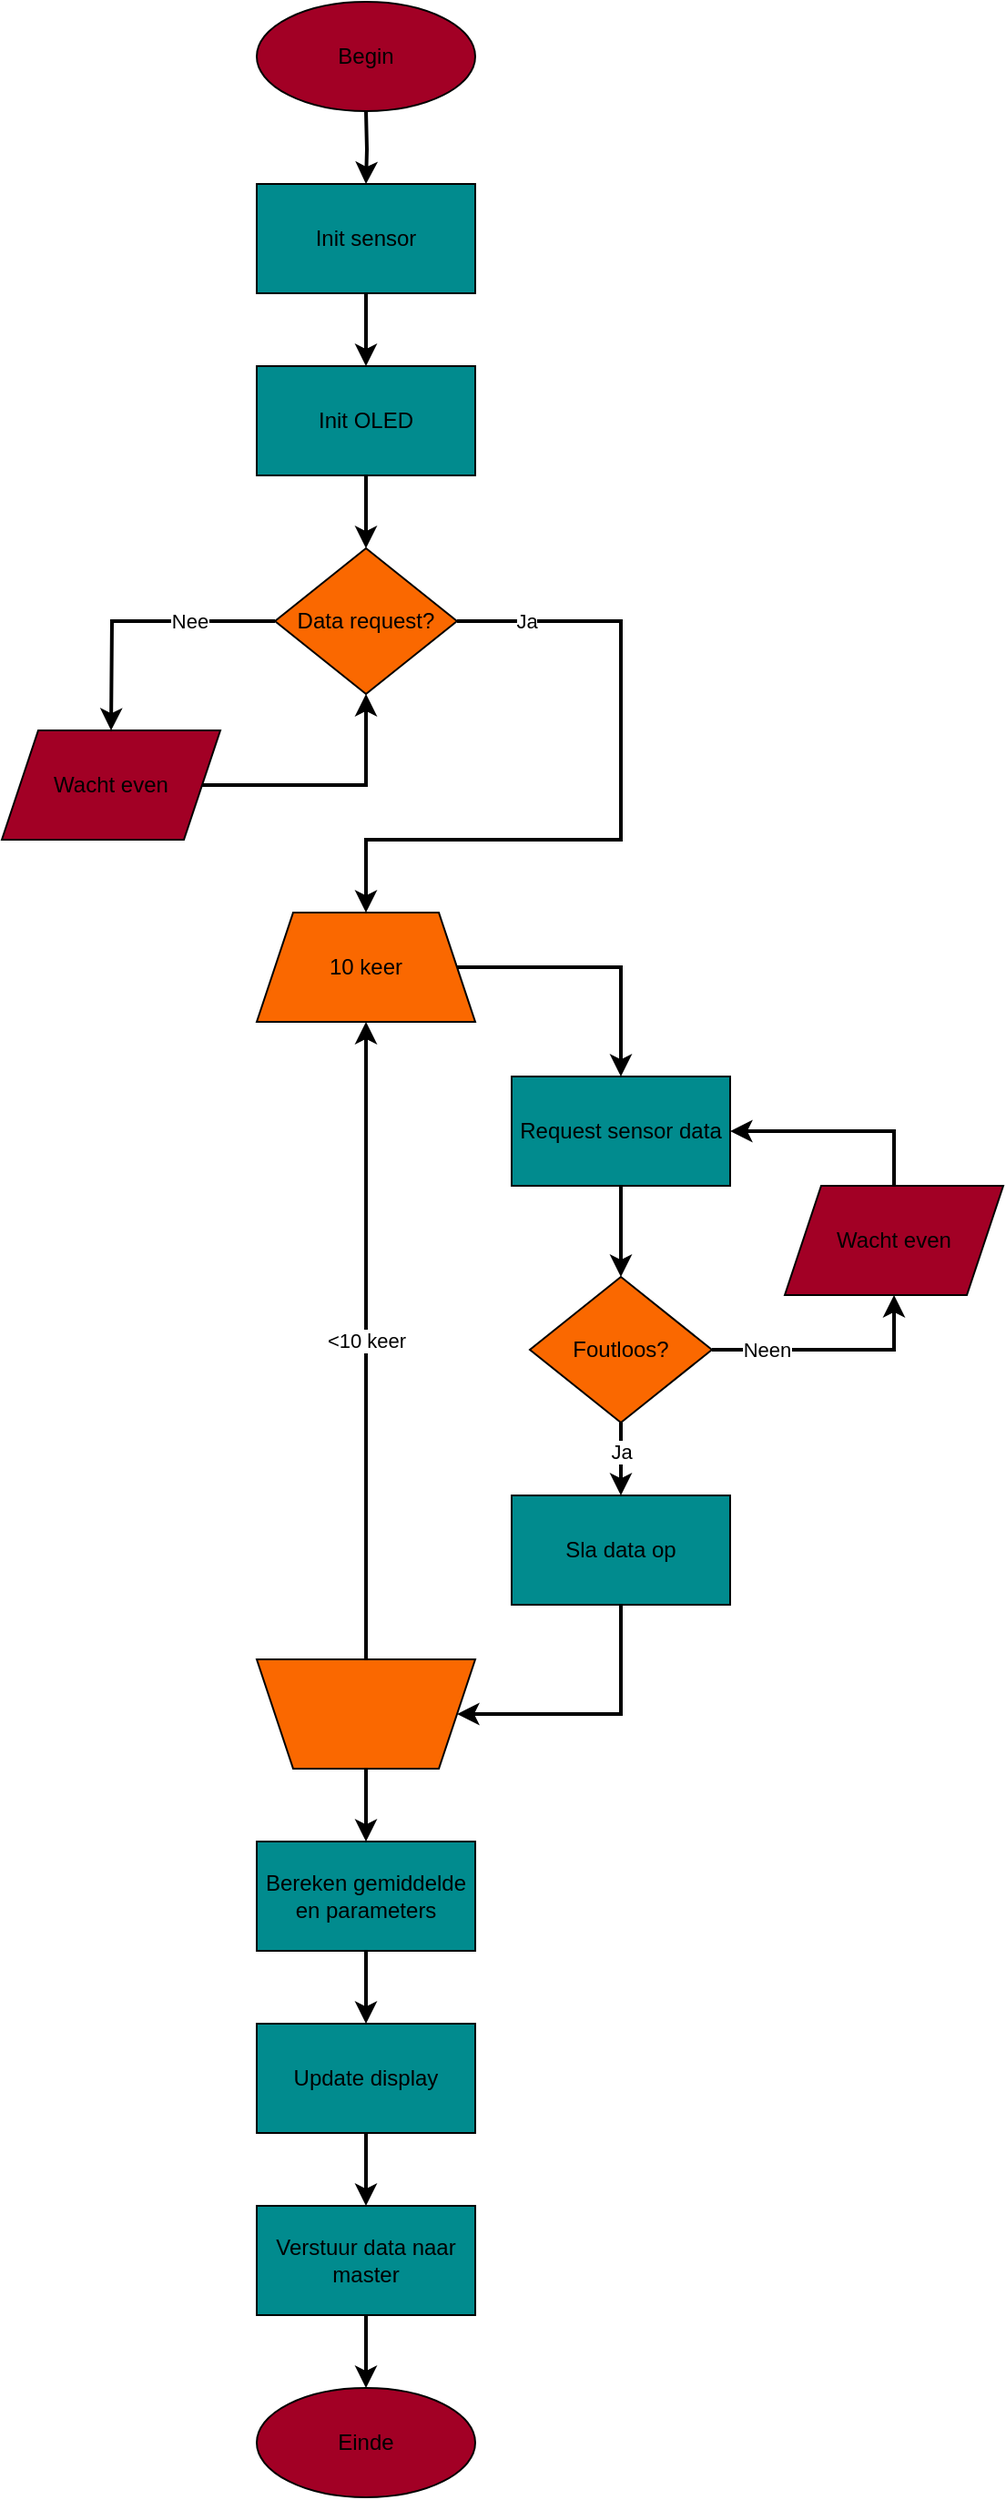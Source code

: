 <mxfile version="20.8.20" type="device"><diagram name="Page-1" id="SFaa76nzbuRQjHzjm0mf"><mxGraphModel dx="1050" dy="541" grid="1" gridSize="10" guides="1" tooltips="1" connect="1" arrows="1" fold="1" page="1" pageScale="1" pageWidth="850" pageHeight="1100" math="0" shadow="0"><root><mxCell id="0"/><mxCell id="1" parent="0"/><mxCell id="lo88TfjrB-7DeSYNPNe--3" value="" style="edgeStyle=orthogonalEdgeStyle;rounded=0;orthogonalLoop=1;jettySize=auto;html=1;strokeWidth=2;fontColor=#000000;" parent="1" source="KFWzpLGOeIqCFt7dOpgA-2" target="lo88TfjrB-7DeSYNPNe--2" edge="1"><mxGeometry relative="1" as="geometry"/></mxCell><mxCell id="KFWzpLGOeIqCFt7dOpgA-2" value="Init sensor" style="rounded=0;whiteSpace=wrap;html=1;fontColor=#000000;fillColor=#018B8E;strokeColor=#000000;" parent="1" vertex="1"><mxGeometry x="340" y="160" width="120" height="60" as="geometry"/></mxCell><mxCell id="0MuI0LjOsrK31GwKOusI-2" value="" style="edgeStyle=orthogonalEdgeStyle;rounded=0;orthogonalLoop=1;jettySize=auto;html=1;strokeWidth=2;fontColor=#000000;" parent="1" source="KFWzpLGOeIqCFt7dOpgA-4" target="0MuI0LjOsrK31GwKOusI-1" edge="1"><mxGeometry relative="1" as="geometry"/></mxCell><mxCell id="0MuI0LjOsrK31GwKOusI-11" style="edgeStyle=orthogonalEdgeStyle;rounded=0;orthogonalLoop=1;jettySize=auto;html=1;strokeWidth=2;fontColor=#000000;exitX=0.5;exitY=0;exitDx=0;exitDy=0;" parent="1" source="0MuI0LjOsrK31GwKOusI-10" target="KFWzpLGOeIqCFt7dOpgA-4" edge="1"><mxGeometry relative="1" as="geometry"/></mxCell><mxCell id="KFWzpLGOeIqCFt7dOpgA-4" value="Request sensor data" style="rounded=0;whiteSpace=wrap;html=1;fontColor=#000000;fillColor=#018B8E;strokeColor=#000000;" parent="1" vertex="1"><mxGeometry x="480" y="650" width="120" height="60" as="geometry"/></mxCell><mxCell id="KFWzpLGOeIqCFt7dOpgA-26" value="Nee" style="edgeStyle=orthogonalEdgeStyle;rounded=0;orthogonalLoop=1;jettySize=auto;html=1;exitX=0;exitY=0.5;exitDx=0;exitDy=0;entryX=0.5;entryY=0;entryDx=0;entryDy=0;strokeWidth=2;fontColor=#000000;" parent="1" source="KFWzpLGOeIqCFt7dOpgA-22" edge="1"><mxGeometry x="-0.375" relative="1" as="geometry"><mxPoint x="-1" as="offset"/><mxPoint x="260.01" y="460.0" as="targetPoint"/></mxGeometry></mxCell><mxCell id="KFWzpLGOeIqCFt7dOpgA-22" value="Data request?" style="rhombus;whiteSpace=wrap;html=1;strokeColor=#000000;fontColor=#000000;fillColor=#fa6800;" parent="1" vertex="1"><mxGeometry x="350.01" y="360" width="100" height="80" as="geometry"/></mxCell><mxCell id="KFWzpLGOeIqCFt7dOpgA-27" style="edgeStyle=orthogonalEdgeStyle;rounded=0;orthogonalLoop=1;jettySize=auto;html=1;entryX=0.5;entryY=1;entryDx=0;entryDy=0;strokeWidth=2;fontColor=#000000;exitX=1;exitY=0.5;exitDx=0;exitDy=0;" parent="1" source="0MuI0LjOsrK31GwKOusI-13" target="KFWzpLGOeIqCFt7dOpgA-22" edge="1"><mxGeometry relative="1" as="geometry"><mxPoint x="320.01" y="490.0" as="sourcePoint"/></mxGeometry></mxCell><mxCell id="lo88TfjrB-7DeSYNPNe--4" value="" style="edgeStyle=orthogonalEdgeStyle;rounded=0;orthogonalLoop=1;jettySize=auto;html=1;strokeWidth=2;fontColor=#000000;" parent="1" target="KFWzpLGOeIqCFt7dOpgA-2" edge="1"><mxGeometry relative="1" as="geometry"><mxPoint x="400" y="120" as="sourcePoint"/></mxGeometry></mxCell><mxCell id="lo88TfjrB-7DeSYNPNe--5" value="" style="edgeStyle=orthogonalEdgeStyle;rounded=0;orthogonalLoop=1;jettySize=auto;html=1;strokeWidth=2;fontColor=#000000;" parent="1" source="lo88TfjrB-7DeSYNPNe--2" target="KFWzpLGOeIqCFt7dOpgA-22" edge="1"><mxGeometry relative="1" as="geometry"/></mxCell><mxCell id="lo88TfjrB-7DeSYNPNe--2" value="Init OLED" style="rounded=0;whiteSpace=wrap;html=1;fontColor=#000000;fillColor=#018B8E;strokeColor=#000000;" parent="1" vertex="1"><mxGeometry x="340" y="260" width="120" height="60" as="geometry"/></mxCell><mxCell id="lo88TfjrB-7DeSYNPNe--6" value="Ja" style="endArrow=classic;html=1;rounded=0;strokeWidth=2;fontColor=#000000;exitX=1;exitY=0.5;exitDx=0;exitDy=0;" parent="1" source="KFWzpLGOeIqCFt7dOpgA-22" edge="1"><mxGeometry x="-0.806" width="50" height="50" relative="1" as="geometry"><mxPoint x="420" y="610" as="sourcePoint"/><mxPoint x="400" y="560" as="targetPoint"/><Array as="points"><mxPoint x="540" y="400"/><mxPoint x="540" y="460"/><mxPoint x="540" y="520"/><mxPoint x="400" y="520"/></Array><mxPoint as="offset"/></mxGeometry></mxCell><mxCell id="lo88TfjrB-7DeSYNPNe--9" style="edgeStyle=orthogonalEdgeStyle;rounded=0;orthogonalLoop=1;jettySize=auto;html=1;entryX=0.5;entryY=0;entryDx=0;entryDy=0;strokeWidth=2;fontColor=#000000;" parent="1" source="lo88TfjrB-7DeSYNPNe--7" target="KFWzpLGOeIqCFt7dOpgA-4" edge="1"><mxGeometry relative="1" as="geometry"/></mxCell><mxCell id="lo88TfjrB-7DeSYNPNe--7" value="10 keer" style="shape=trapezoid;perimeter=trapezoidPerimeter;whiteSpace=wrap;html=1;fixedSize=1;fontColor=#000000;fillColor=#fa6800;strokeColor=#000000;" parent="1" vertex="1"><mxGeometry x="340" y="560" width="120" height="60" as="geometry"/></mxCell><mxCell id="lo88TfjrB-7DeSYNPNe--13" value="&amp;lt;10 keer" style="edgeStyle=orthogonalEdgeStyle;rounded=0;orthogonalLoop=1;jettySize=auto;html=1;strokeWidth=2;fontColor=#000000;" parent="1" source="lo88TfjrB-7DeSYNPNe--8" target="lo88TfjrB-7DeSYNPNe--7" edge="1"><mxGeometry relative="1" as="geometry"/></mxCell><mxCell id="0MuI0LjOsrK31GwKOusI-8" value="" style="edgeStyle=orthogonalEdgeStyle;rounded=0;orthogonalLoop=1;jettySize=auto;html=1;strokeWidth=2;fontColor=#000000;" parent="1" source="lo88TfjrB-7DeSYNPNe--8" target="lo88TfjrB-7DeSYNPNe--11" edge="1"><mxGeometry relative="1" as="geometry"/></mxCell><mxCell id="lo88TfjrB-7DeSYNPNe--8" value="" style="shape=trapezoid;perimeter=trapezoidPerimeter;whiteSpace=wrap;html=1;fixedSize=1;fontColor=#000000;rotation=-180;fillColor=#fa6800;strokeColor=#000000;" parent="1" vertex="1"><mxGeometry x="340.01" y="970" width="120" height="60" as="geometry"/></mxCell><mxCell id="0MuI0LjOsrK31GwKOusI-24" value="" style="edgeStyle=orthogonalEdgeStyle;rounded=0;orthogonalLoop=1;jettySize=auto;html=1;strokeWidth=2;fontColor=#000000;" parent="1" source="lo88TfjrB-7DeSYNPNe--11" edge="1"><mxGeometry relative="1" as="geometry"><mxPoint x="400.01" y="1170" as="targetPoint"/></mxGeometry></mxCell><mxCell id="lo88TfjrB-7DeSYNPNe--11" value="Bereken gemiddelde en parameters" style="rounded=0;whiteSpace=wrap;html=1;fontColor=#000000;fillColor=#018B8E;strokeColor=#000000;" parent="1" vertex="1"><mxGeometry x="340.01" y="1070" width="120" height="60" as="geometry"/></mxCell><mxCell id="0MuI0LjOsrK31GwKOusI-6" value="Ja" style="edgeStyle=orthogonalEdgeStyle;rounded=0;orthogonalLoop=1;jettySize=auto;html=1;strokeWidth=2;fontColor=#000000;" parent="1" source="0MuI0LjOsrK31GwKOusI-1" target="0MuI0LjOsrK31GwKOusI-5" edge="1"><mxGeometry x="-0.2" relative="1" as="geometry"><Array as="points"><mxPoint x="540" y="840"/><mxPoint x="540" y="840"/></Array><mxPoint as="offset"/></mxGeometry></mxCell><mxCell id="0MuI0LjOsrK31GwKOusI-12" value="Neen" style="edgeStyle=orthogonalEdgeStyle;rounded=0;orthogonalLoop=1;jettySize=auto;html=1;entryX=0.5;entryY=1;entryDx=0;entryDy=0;strokeWidth=2;fontColor=#000000;" parent="1" source="0MuI0LjOsrK31GwKOusI-1" target="0MuI0LjOsrK31GwKOusI-10" edge="1"><mxGeometry x="-0.538" relative="1" as="geometry"><mxPoint as="offset"/></mxGeometry></mxCell><mxCell id="0MuI0LjOsrK31GwKOusI-1" value="Foutloos?" style="rhombus;whiteSpace=wrap;html=1;strokeColor=#000000;fontColor=#000000;fillColor=#fa6800;" parent="1" vertex="1"><mxGeometry x="490" y="760" width="100" height="80" as="geometry"/></mxCell><mxCell id="0MuI0LjOsrK31GwKOusI-7" style="edgeStyle=orthogonalEdgeStyle;rounded=0;orthogonalLoop=1;jettySize=auto;html=1;entryX=0;entryY=0.5;entryDx=0;entryDy=0;strokeWidth=2;fontColor=#000000;" parent="1" source="0MuI0LjOsrK31GwKOusI-5" target="lo88TfjrB-7DeSYNPNe--8" edge="1"><mxGeometry relative="1" as="geometry"><Array as="points"><mxPoint x="540" y="1000"/></Array></mxGeometry></mxCell><mxCell id="0MuI0LjOsrK31GwKOusI-5" value="Sla data op" style="rounded=0;whiteSpace=wrap;html=1;fontColor=#000000;fillColor=#018B8E;strokeColor=#000000;" parent="1" vertex="1"><mxGeometry x="480" y="880" width="120" height="60" as="geometry"/></mxCell><mxCell id="0MuI0LjOsrK31GwKOusI-10" value="Wacht even" style="shape=parallelogram;perimeter=parallelogramPerimeter;whiteSpace=wrap;html=1;fixedSize=1;fontColor=#000000;fillColor=#a20025;strokeColor=#000000;" parent="1" vertex="1"><mxGeometry x="630" y="710" width="120" height="60" as="geometry"/></mxCell><mxCell id="0MuI0LjOsrK31GwKOusI-13" value="Wacht even" style="shape=parallelogram;perimeter=parallelogramPerimeter;whiteSpace=wrap;html=1;fixedSize=1;fontColor=#000000;fillColor=#a20025;strokeColor=#000000;" parent="1" vertex="1"><mxGeometry x="200" y="460" width="120" height="60" as="geometry"/></mxCell><mxCell id="0MuI0LjOsrK31GwKOusI-22" value="" style="edgeStyle=orthogonalEdgeStyle;rounded=0;orthogonalLoop=1;jettySize=auto;html=1;strokeWidth=2;fontColor=#000000;" parent="1" source="0MuI0LjOsrK31GwKOusI-18" target="0MuI0LjOsrK31GwKOusI-19" edge="1"><mxGeometry relative="1" as="geometry"/></mxCell><mxCell id="0MuI0LjOsrK31GwKOusI-18" value="Update display" style="rounded=0;whiteSpace=wrap;html=1;fontColor=#000000;fillColor=#018B8E;strokeColor=#000000;" parent="1" vertex="1"><mxGeometry x="340" y="1170" width="120" height="60" as="geometry"/></mxCell><mxCell id="0MuI0LjOsrK31GwKOusI-21" value="" style="edgeStyle=orthogonalEdgeStyle;rounded=0;orthogonalLoop=1;jettySize=auto;html=1;strokeWidth=2;fontColor=#000000;" parent="1" source="0MuI0LjOsrK31GwKOusI-19" edge="1"><mxGeometry relative="1" as="geometry"><mxPoint x="400.01" y="1370" as="targetPoint"/></mxGeometry></mxCell><mxCell id="0MuI0LjOsrK31GwKOusI-19" value="Verstuur data naar master" style="rounded=0;whiteSpace=wrap;html=1;fontColor=#000000;fillColor=#018B8E;strokeColor=#000000;" parent="1" vertex="1"><mxGeometry x="340.01" y="1270" width="120" height="60" as="geometry"/></mxCell><mxCell id="0MuI0LjOsrK31GwKOusI-26" value="Begin" style="ellipse;whiteSpace=wrap;html=1;fontColor=#000000;fillColor=#a20025;strokeColor=#000000;" parent="1" vertex="1"><mxGeometry x="340" y="60" width="120" height="60" as="geometry"/></mxCell><mxCell id="0MuI0LjOsrK31GwKOusI-28" value="Einde" style="ellipse;whiteSpace=wrap;html=1;fontColor=#000000;fillColor=#a20025;strokeColor=#000000;" parent="1" vertex="1"><mxGeometry x="340" y="1370" width="120" height="60" as="geometry"/></mxCell></root></mxGraphModel></diagram></mxfile>